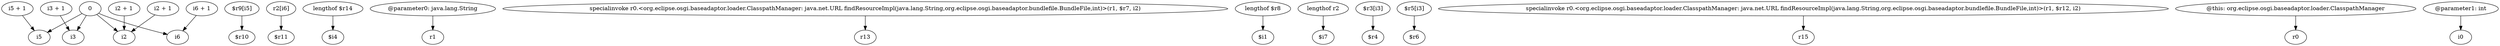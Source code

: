 digraph g {
0[label="i5 + 1"]
1[label="i5"]
0->1[label=""]
2[label="$r9[i5]"]
3[label="$r10"]
2->3[label=""]
4[label="0"]
5[label="i3"]
4->5[label=""]
6[label="i3 + 1"]
6->5[label=""]
7[label="r2[i6]"]
8[label="$r11"]
7->8[label=""]
9[label="lengthof $r14"]
10[label="$i4"]
9->10[label=""]
11[label="i2 + 1"]
12[label="i2"]
11->12[label=""]
13[label="@parameter0: java.lang.String"]
14[label="r1"]
13->14[label=""]
15[label="specialinvoke r0.<org.eclipse.osgi.baseadaptor.loader.ClasspathManager: java.net.URL findResourceImpl(java.lang.String,org.eclipse.osgi.baseadaptor.bundlefile.BundleFile,int)>(r1, $r7, i2)"]
16[label="r13"]
15->16[label=""]
17[label="i6 + 1"]
18[label="i6"]
17->18[label=""]
19[label="lengthof $r8"]
20[label="$i1"]
19->20[label=""]
21[label="lengthof r2"]
22[label="$i7"]
21->22[label=""]
23[label="$r3[i3]"]
24[label="$r4"]
23->24[label=""]
4->18[label=""]
4->12[label=""]
25[label="$r5[i3]"]
26[label="$r6"]
25->26[label=""]
27[label="specialinvoke r0.<org.eclipse.osgi.baseadaptor.loader.ClasspathManager: java.net.URL findResourceImpl(java.lang.String,org.eclipse.osgi.baseadaptor.bundlefile.BundleFile,int)>(r1, $r12, i2)"]
28[label="r15"]
27->28[label=""]
29[label="@this: org.eclipse.osgi.baseadaptor.loader.ClasspathManager"]
30[label="r0"]
29->30[label=""]
4->1[label=""]
31[label="i2 + 1"]
31->12[label=""]
32[label="@parameter1: int"]
33[label="i0"]
32->33[label=""]
}